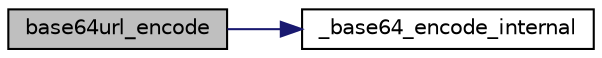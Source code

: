 digraph "base64url_encode"
{
 // LATEX_PDF_SIZE
  edge [fontname="Helvetica",fontsize="10",labelfontname="Helvetica",labelfontsize="10"];
  node [fontname="Helvetica",fontsize="10",shape=record];
  rankdir="LR";
  Node8 [label="base64url_encode",height=0.2,width=0.4,color="black", fillcolor="grey75", style="filled", fontcolor="black",tooltip="base64 (URL Safe, RFC 4648 section 5) Encode a buffer (NUL terminated)"];
  Node8 -> Node9 [color="midnightblue",fontsize="10",style="solid",fontname="Helvetica"];
  Node9 [label="_base64_encode_internal",height=0.2,width=0.4,color="black", fillcolor="white", style="filled",URL="$base64__encode_8c.html#a96cb29e3eba4fdb5c143db9eff7fe216",tooltip=" "];
}
